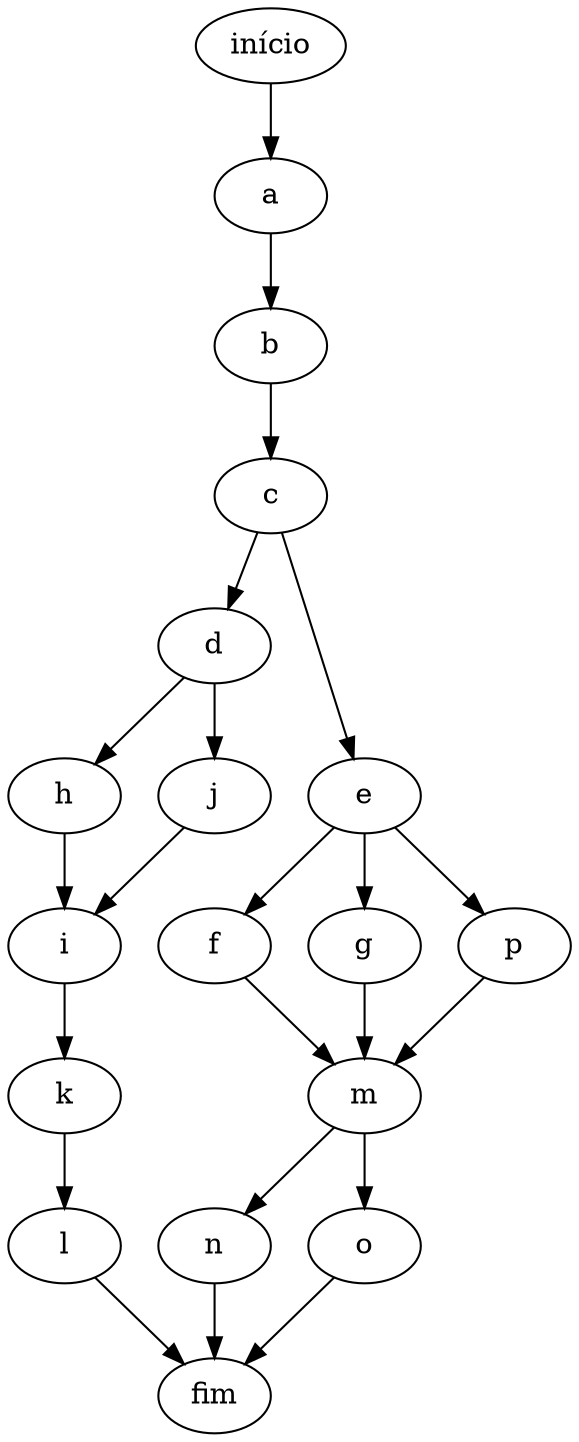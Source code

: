 digraph {
	início -> a; 
	a -> b;
	b -> c;
	c -> d;
	c -> e;
	e -> f;
	e -> g;
	d -> h;
	d -> j;
	h -> i;
	i -> k;
	k -> l;
	g -> m;
	m -> n;
	m -> o;
	e -> p;
	j -> i;
	f -> m;
	p -> m
	l -> fim;
	n -> fim;
	o -> fim;
} 